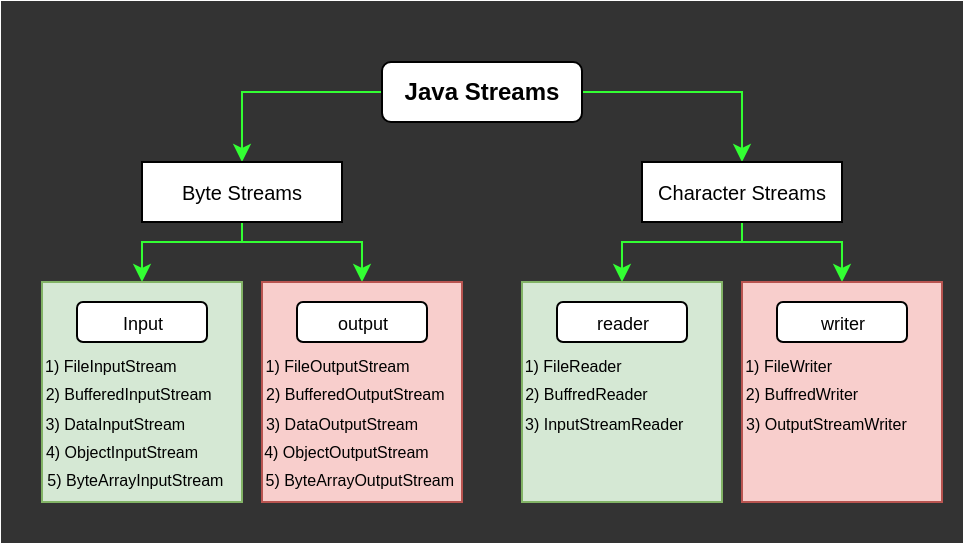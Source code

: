 <mxfile version="28.2.0">
  <diagram name="Page-1" id="mAAHHn8QjDKk08hhS6cb">
    <mxGraphModel dx="524" dy="278" grid="1" gridSize="10" guides="1" tooltips="1" connect="1" arrows="1" fold="1" page="1" pageScale="1" pageWidth="480" pageHeight="270" math="0" shadow="0">
      <root>
        <mxCell id="0" />
        <mxCell id="1" parent="0" />
        <mxCell id="I6mNdygkwJl96-a7Lb6P-1" value="" style="rounded=0;whiteSpace=wrap;html=1;movable=1;resizable=1;rotatable=1;deletable=1;editable=1;locked=0;connectable=1;strokeColor=#333333;fillColor=#333333;" vertex="1" parent="1">
          <mxGeometry width="480" height="270" as="geometry" />
        </mxCell>
        <mxCell id="I6mNdygkwJl96-a7Lb6P-11" style="edgeStyle=orthogonalEdgeStyle;rounded=0;orthogonalLoop=1;jettySize=auto;html=1;strokeColor=#33FF33;" edge="1" parent="1" source="I6mNdygkwJl96-a7Lb6P-2" target="I6mNdygkwJl96-a7Lb6P-3">
          <mxGeometry relative="1" as="geometry" />
        </mxCell>
        <mxCell id="I6mNdygkwJl96-a7Lb6P-12" style="edgeStyle=orthogonalEdgeStyle;rounded=0;orthogonalLoop=1;jettySize=auto;html=1;entryX=0.5;entryY=0;entryDx=0;entryDy=0;strokeColor=#33FF33;" edge="1" parent="1" source="I6mNdygkwJl96-a7Lb6P-2" target="I6mNdygkwJl96-a7Lb6P-5">
          <mxGeometry relative="1" as="geometry" />
        </mxCell>
        <mxCell id="I6mNdygkwJl96-a7Lb6P-2" value="" style="rounded=1;whiteSpace=wrap;html=1;" vertex="1" parent="1">
          <mxGeometry x="190" y="30" width="100" height="30" as="geometry" />
        </mxCell>
        <mxCell id="I6mNdygkwJl96-a7Lb6P-14" style="edgeStyle=orthogonalEdgeStyle;rounded=0;orthogonalLoop=1;jettySize=auto;html=1;entryX=0.5;entryY=0;entryDx=0;entryDy=0;strokeColor=#33FF33;" edge="1" parent="1" source="I6mNdygkwJl96-a7Lb6P-3" target="I6mNdygkwJl96-a7Lb6P-8">
          <mxGeometry relative="1" as="geometry">
            <Array as="points">
              <mxPoint x="120" y="120" />
              <mxPoint x="180" y="120" />
            </Array>
          </mxGeometry>
        </mxCell>
        <mxCell id="I6mNdygkwJl96-a7Lb6P-15" style="edgeStyle=orthogonalEdgeStyle;rounded=0;orthogonalLoop=1;jettySize=auto;html=1;strokeColor=#33FF33;" edge="1" parent="1" source="I6mNdygkwJl96-a7Lb6P-3" target="I6mNdygkwJl96-a7Lb6P-7">
          <mxGeometry relative="1" as="geometry">
            <Array as="points">
              <mxPoint x="120" y="120" />
              <mxPoint x="70" y="120" />
            </Array>
          </mxGeometry>
        </mxCell>
        <mxCell id="I6mNdygkwJl96-a7Lb6P-3" value="&lt;font style=&quot;font-size: 10px;&quot;&gt;Byte Streams&lt;/font&gt;" style="rounded=0;whiteSpace=wrap;html=1;" vertex="1" parent="1">
          <mxGeometry x="70" y="80" width="100" height="30" as="geometry" />
        </mxCell>
        <mxCell id="I6mNdygkwJl96-a7Lb6P-16" style="edgeStyle=orthogonalEdgeStyle;rounded=0;orthogonalLoop=1;jettySize=auto;html=1;entryX=0.5;entryY=0;entryDx=0;entryDy=0;strokeColor=#33FF33;" edge="1" parent="1" source="I6mNdygkwJl96-a7Lb6P-5" target="I6mNdygkwJl96-a7Lb6P-9">
          <mxGeometry relative="1" as="geometry">
            <Array as="points">
              <mxPoint x="370" y="120" />
              <mxPoint x="310" y="120" />
            </Array>
          </mxGeometry>
        </mxCell>
        <mxCell id="I6mNdygkwJl96-a7Lb6P-17" style="edgeStyle=orthogonalEdgeStyle;rounded=0;orthogonalLoop=1;jettySize=auto;html=1;strokeColor=#33FF33;" edge="1" parent="1" source="I6mNdygkwJl96-a7Lb6P-5" target="I6mNdygkwJl96-a7Lb6P-10">
          <mxGeometry relative="1" as="geometry">
            <Array as="points">
              <mxPoint x="370" y="120" />
              <mxPoint x="420" y="120" />
            </Array>
          </mxGeometry>
        </mxCell>
        <mxCell id="I6mNdygkwJl96-a7Lb6P-5" value="&lt;font style=&quot;font-size: 10px;&quot;&gt;Character Streams&lt;/font&gt;" style="rounded=0;whiteSpace=wrap;html=1;" vertex="1" parent="1">
          <mxGeometry x="320" y="80" width="100" height="30" as="geometry" />
        </mxCell>
        <mxCell id="I6mNdygkwJl96-a7Lb6P-7" value="&lt;font style=&quot;font-size: 8px;&quot;&gt;&lt;br&gt;&lt;br&gt;&lt;br&gt;&lt;br&gt;1) FileInputStream&amp;nbsp; &amp;nbsp; &amp;nbsp; &amp;nbsp; &amp;nbsp; &amp;nbsp; &amp;nbsp;&amp;nbsp;&lt;br&gt;2) BufferedInputStream&amp;nbsp; &amp;nbsp; &amp;nbsp;&amp;nbsp;&lt;/font&gt;&lt;div&gt;&lt;font style=&quot;font-size: 8px;&quot;&gt;3) DataInputStream&amp;nbsp; &amp;nbsp; &amp;nbsp; &amp;nbsp; &amp;nbsp; &amp;nbsp;&amp;nbsp;&lt;br&gt;4) ObjectInputStream&amp;nbsp; &amp;nbsp; &amp;nbsp; &amp;nbsp; &amp;nbsp;&lt;br&gt;5) ByteArrayInputStream&amp;nbsp; &amp;nbsp; &amp;nbsp; &amp;nbsp; &amp;nbsp; &amp;nbsp;&lt;br&gt;&lt;br&gt;&lt;/font&gt;&lt;/div&gt;" style="rounded=0;whiteSpace=wrap;html=1;fillColor=#d5e8d4;strokeColor=#82b366;" vertex="1" parent="1">
          <mxGeometry x="20" y="140" width="100" height="110" as="geometry" />
        </mxCell>
        <mxCell id="I6mNdygkwJl96-a7Lb6P-8" value="&lt;font style=&quot;font-size: 8px;&quot;&gt;&lt;br&gt;&lt;br&gt;&lt;br&gt;1) FileOutputStream&amp;nbsp; &amp;nbsp; &amp;nbsp; &amp;nbsp; &amp;nbsp; &amp;nbsp;&lt;br&gt;2) BufferedOutputStream&amp;nbsp; &amp;nbsp;&lt;/font&gt;&lt;div&gt;&lt;font style=&quot;font-size: 8px;&quot;&gt;3) DataOutputStream&amp;nbsp; &amp;nbsp; &amp;nbsp; &amp;nbsp; &amp;nbsp;&lt;br&gt;4) ObjectOutputStream&amp;nbsp; &amp;nbsp; &amp;nbsp; &amp;nbsp;&lt;br&gt;5) ByteArrayOutputStream&amp;nbsp; &amp;nbsp;&amp;nbsp;&lt;/font&gt;&lt;/div&gt;" style="rounded=0;whiteSpace=wrap;html=1;fillColor=#f8cecc;strokeColor=#b85450;" vertex="1" parent="1">
          <mxGeometry x="130" y="140" width="100" height="110" as="geometry" />
        </mxCell>
        <mxCell id="I6mNdygkwJl96-a7Lb6P-9" value="&lt;font style=&quot;font-size: 8px;&quot;&gt;1) FileReader&amp;nbsp; &amp;nbsp; &amp;nbsp; &amp;nbsp; &amp;nbsp; &amp;nbsp; &amp;nbsp; &amp;nbsp; &amp;nbsp; &amp;nbsp; &amp;nbsp;&amp;nbsp;&lt;/font&gt;&lt;div&gt;&lt;font style=&quot;font-size: 8px;&quot;&gt;2) BuffredReader&amp;nbsp; &amp;nbsp; &amp;nbsp; &amp;nbsp; &amp;nbsp; &amp;nbsp; &amp;nbsp; &amp;nbsp;&amp;nbsp;&lt;br&gt;3) InputStreamReader&amp;nbsp; &amp;nbsp; &amp;nbsp; &amp;nbsp;&amp;nbsp;&lt;/font&gt;&lt;/div&gt;" style="rounded=0;whiteSpace=wrap;html=1;fillColor=#d5e8d4;strokeColor=#82b366;" vertex="1" parent="1">
          <mxGeometry x="260" y="140" width="100" height="110" as="geometry" />
        </mxCell>
        <mxCell id="I6mNdygkwJl96-a7Lb6P-10" value="&lt;font style=&quot;font-size: 8px;&quot;&gt;&lt;br&gt;1) FileWriter&amp;nbsp; &amp;nbsp; &amp;nbsp; &amp;nbsp; &amp;nbsp; &amp;nbsp; &amp;nbsp; &amp;nbsp; &amp;nbsp; &amp;nbsp; &amp;nbsp; &amp;nbsp;&amp;nbsp;&lt;/font&gt;&lt;div&gt;&lt;font style=&quot;font-size: 8px;&quot;&gt;2) BuffredWriter&amp;nbsp; &amp;nbsp; &amp;nbsp; &amp;nbsp; &amp;nbsp; &amp;nbsp; &amp;nbsp; &amp;nbsp; &amp;nbsp;&amp;nbsp;&lt;br&gt;3) OutputStreamWriter&amp;nbsp; &amp;nbsp; &amp;nbsp; &amp;nbsp; &amp;nbsp;&amp;nbsp;&lt;/font&gt;&lt;/div&gt;" style="rounded=0;whiteSpace=wrap;html=1;fillColor=#f8cecc;strokeColor=#b85450;" vertex="1" parent="1">
          <mxGeometry x="370" y="140" width="100" height="110" as="geometry" />
        </mxCell>
        <mxCell id="I6mNdygkwJl96-a7Lb6P-18" value="&lt;b&gt;Java Streams&lt;/b&gt;" style="text;html=1;align=center;verticalAlign=middle;whiteSpace=wrap;rounded=0;" vertex="1" parent="1">
          <mxGeometry x="200" y="30" width="80" height="30" as="geometry" />
        </mxCell>
        <mxCell id="I6mNdygkwJl96-a7Lb6P-20" value="&lt;font style=&quot;font-size: 9px;&quot;&gt;Input&lt;/font&gt;" style="rounded=1;whiteSpace=wrap;html=1;" vertex="1" parent="1">
          <mxGeometry x="37.5" y="150" width="65" height="20" as="geometry" />
        </mxCell>
        <mxCell id="I6mNdygkwJl96-a7Lb6P-21" value="&lt;font style=&quot;font-size: 9px;&quot;&gt;output&lt;/font&gt;" style="rounded=1;whiteSpace=wrap;html=1;" vertex="1" parent="1">
          <mxGeometry x="147.5" y="150" width="65" height="20" as="geometry" />
        </mxCell>
        <mxCell id="I6mNdygkwJl96-a7Lb6P-22" value="&lt;font style=&quot;font-size: 9px;&quot;&gt;reader&lt;/font&gt;" style="rounded=1;whiteSpace=wrap;html=1;" vertex="1" parent="1">
          <mxGeometry x="277.5" y="150" width="65" height="20" as="geometry" />
        </mxCell>
        <mxCell id="I6mNdygkwJl96-a7Lb6P-23" value="&lt;font style=&quot;font-size: 9px;&quot;&gt;writer&lt;/font&gt;" style="rounded=1;whiteSpace=wrap;html=1;" vertex="1" parent="1">
          <mxGeometry x="387.5" y="150" width="65" height="20" as="geometry" />
        </mxCell>
      </root>
    </mxGraphModel>
  </diagram>
</mxfile>
